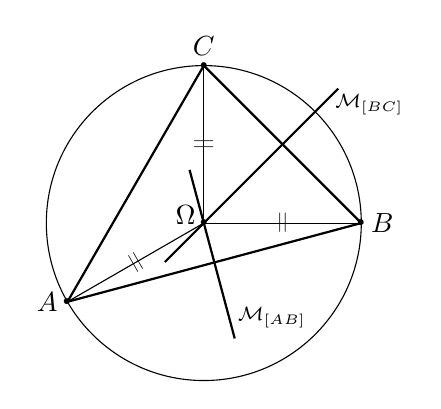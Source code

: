 \begin{tikzpicture}[point/.style={scale=2}]
  \path
    (210:2) coordinate(A) node[point]{.} node[left]{$A$}
    (0:2) coordinate(B) node[point]{.} node[right]{$B$}
    (90:2) coordinate(C) node[point]{.} node[above]{$C$}
    (0,0) coordinate(O) node[point]{.} node[shift={(-.23,.1)}]{$\Omega$}
    ($(A)!(O)!(B)$) coordinate (MC)
    ($(B)!(O)!(C)$) coordinate (MA)
    ($(C)!(O)!(A)$) coordinate (MB)
    ;
  \draw[thick] (A) -- (B) -- (C) -- cycle;
  \draw[thick,shorten >=-1cm, shorten <=-7mm] (O) -- (MC) node[shift={(.73,-.7)},font=\scriptsize]{$\mathcal{M}_{[AB]}$};
  \draw[thick,shorten >=-1cm, shorten <=-7mm] (O) -- (MA) node[shift={(1.1,.5)},font=\scriptsize]{$\mathcal{M}_{[BC]}$};
  \draw (A) -- (O) node[pos=.5,sloped,scale=.7]{$||$};
  \draw (B) -- (O) node[pos=.5,sloped,scale=.7]{$||$};
  \draw (C) -- (O) node[pos=.5,sloped,scale=.7]{$||$};
  \draw (0,0) circle(2);
\end{tikzpicture}
